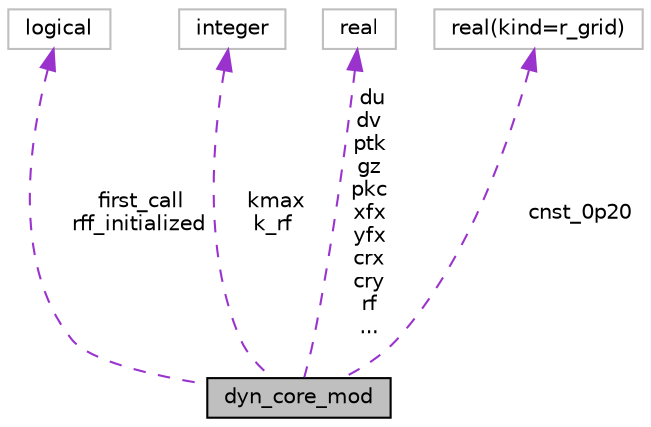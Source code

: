 digraph "dyn_core_mod"
{
 // INTERACTIVE_SVG=YES
  edge [fontname="Helvetica",fontsize="10",labelfontname="Helvetica",labelfontsize="10"];
  node [fontname="Helvetica",fontsize="10",shape=record];
  Node1 [label="dyn_core_mod",height=0.2,width=0.4,color="black", fillcolor="grey75", style="filled" fontcolor="black"];
  Node2 -> Node1 [dir="back",color="darkorchid3",fontsize="10",style="dashed",label=" first_call\nrff_initialized" ,fontname="Helvetica"];
  Node2 [label="logical",height=0.2,width=0.4,color="grey75", fillcolor="white", style="filled"];
  Node3 -> Node1 [dir="back",color="darkorchid3",fontsize="10",style="dashed",label=" kmax\nk_rf" ,fontname="Helvetica"];
  Node3 [label="integer",height=0.2,width=0.4,color="grey75", fillcolor="white", style="filled"];
  Node4 -> Node1 [dir="back",color="darkorchid3",fontsize="10",style="dashed",label=" du\ndv\nptk\ngz\npkc\nxfx\nyfx\ncrx\ncry\nrf\n..." ,fontname="Helvetica"];
  Node4 [label="real",height=0.2,width=0.4,color="grey75", fillcolor="white", style="filled"];
  Node5 -> Node1 [dir="back",color="darkorchid3",fontsize="10",style="dashed",label=" cnst_0p20" ,fontname="Helvetica"];
  Node5 [label="real(kind=r_grid)",height=0.2,width=0.4,color="grey75", fillcolor="white", style="filled"];
}
